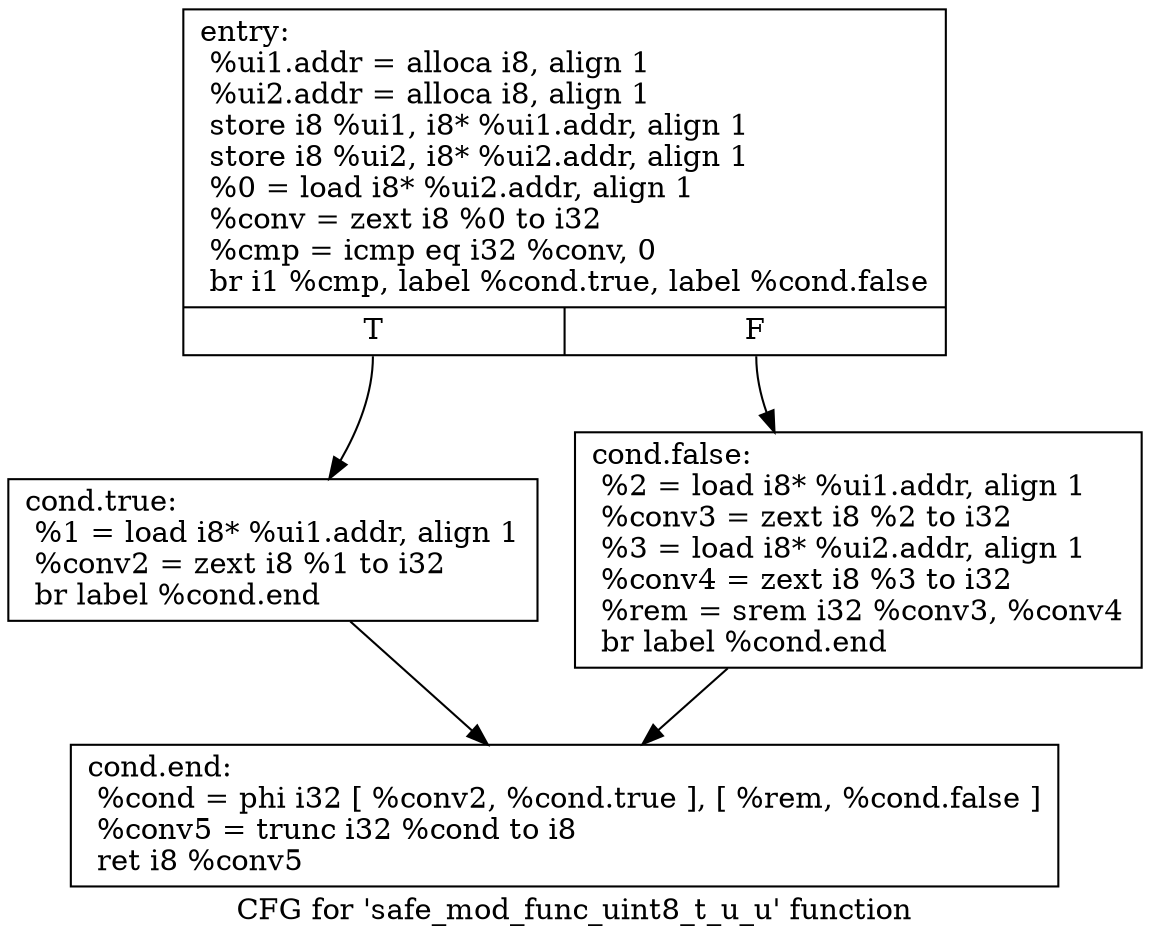 digraph "CFG for 'safe_mod_func_uint8_t_u_u' function" {
	label="CFG for 'safe_mod_func_uint8_t_u_u' function";

	Node0xb9e7f80 [shape=record,label="{entry:\l  %ui1.addr = alloca i8, align 1\l  %ui2.addr = alloca i8, align 1\l  store i8 %ui1, i8* %ui1.addr, align 1\l  store i8 %ui2, i8* %ui2.addr, align 1\l  %0 = load i8* %ui2.addr, align 1\l  %conv = zext i8 %0 to i32\l  %cmp = icmp eq i32 %conv, 0\l  br i1 %cmp, label %cond.true, label %cond.false\l|{<s0>T|<s1>F}}"];
	Node0xb9e7f80:s0 -> Node0xb9e7fb0;
	Node0xb9e7f80:s1 -> Node0xb9e7fe0;
	Node0xb9e7fb0 [shape=record,label="{cond.true:                                        \l  %1 = load i8* %ui1.addr, align 1\l  %conv2 = zext i8 %1 to i32\l  br label %cond.end\l}"];
	Node0xb9e7fb0 -> Node0xb9e8010;
	Node0xb9e7fe0 [shape=record,label="{cond.false:                                       \l  %2 = load i8* %ui1.addr, align 1\l  %conv3 = zext i8 %2 to i32\l  %3 = load i8* %ui2.addr, align 1\l  %conv4 = zext i8 %3 to i32\l  %rem = srem i32 %conv3, %conv4\l  br label %cond.end\l}"];
	Node0xb9e7fe0 -> Node0xb9e8010;
	Node0xb9e8010 [shape=record,label="{cond.end:                                         \l  %cond = phi i32 [ %conv2, %cond.true ], [ %rem, %cond.false ]\l  %conv5 = trunc i32 %cond to i8\l  ret i8 %conv5\l}"];
}
